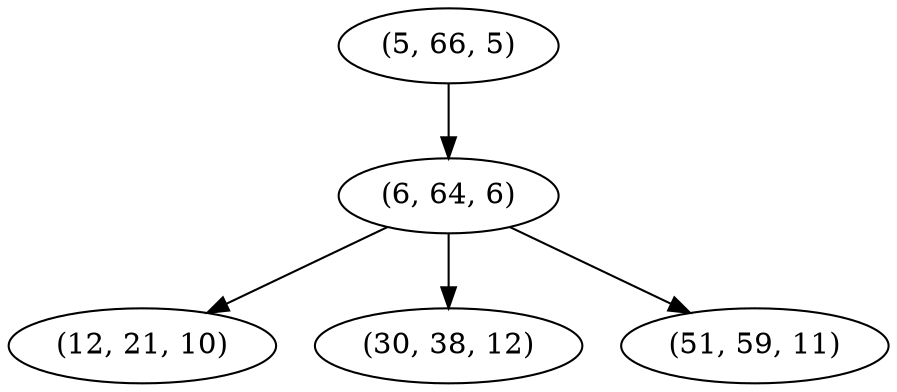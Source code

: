 digraph tree {
    "(5, 66, 5)";
    "(6, 64, 6)";
    "(12, 21, 10)";
    "(30, 38, 12)";
    "(51, 59, 11)";
    "(5, 66, 5)" -> "(6, 64, 6)";
    "(6, 64, 6)" -> "(12, 21, 10)";
    "(6, 64, 6)" -> "(30, 38, 12)";
    "(6, 64, 6)" -> "(51, 59, 11)";
}
